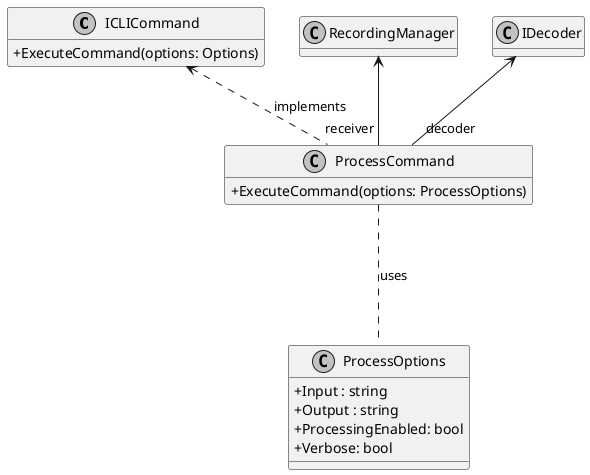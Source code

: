 @startuml ProcessCommand
skinparam monochrome true
skinparam classAttributeIconSize 0
hide empty fields

class ICLICommand {
    + ExecuteCommand(options: Options)
}

class ProcessOptions {
    + Input : string
    + Output : string
    + ProcessingEnabled: bool
    + Verbose: bool
}

class ProcessCommand {
    + ExecuteCommand(options: ProcessOptions)
}

ProcessCommand ... ProcessOptions : uses
ICLICommand <.. ProcessCommand : implements
RecordingManager <-- "receiver" ProcessCommand
IDecoder <-- "decoder" ProcessCommand
@enduml